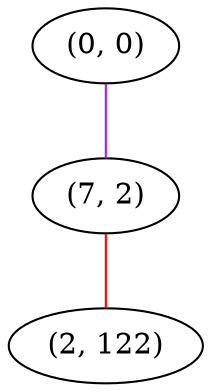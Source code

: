 graph "" {
"(0, 0)";
"(7, 2)";
"(2, 122)";
"(0, 0)" -- "(7, 2)"  [color=purple, key=0, weight=4];
"(7, 2)" -- "(2, 122)"  [color=red, key=0, weight=1];
}
